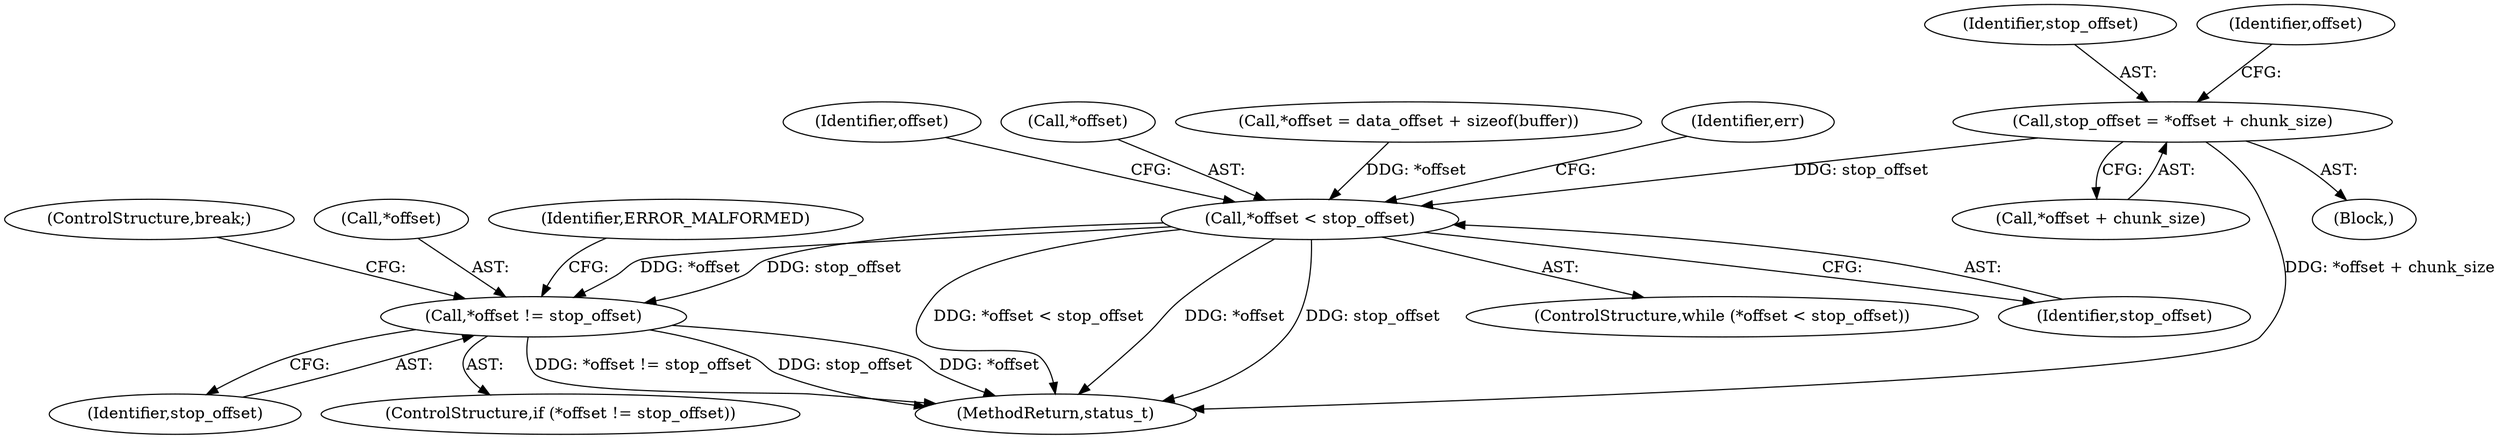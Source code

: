 digraph "0_Android_f81038006b4c59a5a148dcad887371206033c28f_2@integer" {
"1001670" [label="(Call,stop_offset = *offset + chunk_size)"];
"1001684" [label="(Call,*offset < stop_offset)"];
"1001705" [label="(Call,*offset != stop_offset)"];
"1001671" [label="(Identifier,stop_offset)"];
"1001712" [label="(ControlStructure,break;)"];
"1001707" [label="(Identifier,offset)"];
"1001708" [label="(Identifier,stop_offset)"];
"1001685" [label="(Call,*offset)"];
"1001706" [label="(Call,*offset)"];
"1001711" [label="(Identifier,ERROR_MALFORMED)"];
"1001672" [label="(Call,*offset + chunk_size)"];
"1001684" [label="(Call,*offset < stop_offset)"];
"1003289" [label="(MethodReturn,status_t)"];
"1001683" [label="(ControlStructure,while (*offset < stop_offset))"];
"1001678" [label="(Identifier,offset)"];
"1001676" [label="(Call,*offset = data_offset + sizeof(buffer))"];
"1001704" [label="(ControlStructure,if (*offset != stop_offset))"];
"1001687" [label="(Identifier,stop_offset)"];
"1001705" [label="(Call,*offset != stop_offset)"];
"1001691" [label="(Identifier,err)"];
"1001572" [label="(Block,)"];
"1001670" [label="(Call,stop_offset = *offset + chunk_size)"];
"1001670" -> "1001572"  [label="AST: "];
"1001670" -> "1001672"  [label="CFG: "];
"1001671" -> "1001670"  [label="AST: "];
"1001672" -> "1001670"  [label="AST: "];
"1001678" -> "1001670"  [label="CFG: "];
"1001670" -> "1003289"  [label="DDG: *offset + chunk_size"];
"1001670" -> "1001684"  [label="DDG: stop_offset"];
"1001684" -> "1001683"  [label="AST: "];
"1001684" -> "1001687"  [label="CFG: "];
"1001685" -> "1001684"  [label="AST: "];
"1001687" -> "1001684"  [label="AST: "];
"1001691" -> "1001684"  [label="CFG: "];
"1001707" -> "1001684"  [label="CFG: "];
"1001684" -> "1003289"  [label="DDG: *offset < stop_offset"];
"1001684" -> "1003289"  [label="DDG: *offset"];
"1001684" -> "1003289"  [label="DDG: stop_offset"];
"1001676" -> "1001684"  [label="DDG: *offset"];
"1001684" -> "1001705"  [label="DDG: *offset"];
"1001684" -> "1001705"  [label="DDG: stop_offset"];
"1001705" -> "1001704"  [label="AST: "];
"1001705" -> "1001708"  [label="CFG: "];
"1001706" -> "1001705"  [label="AST: "];
"1001708" -> "1001705"  [label="AST: "];
"1001711" -> "1001705"  [label="CFG: "];
"1001712" -> "1001705"  [label="CFG: "];
"1001705" -> "1003289"  [label="DDG: *offset != stop_offset"];
"1001705" -> "1003289"  [label="DDG: stop_offset"];
"1001705" -> "1003289"  [label="DDG: *offset"];
}
